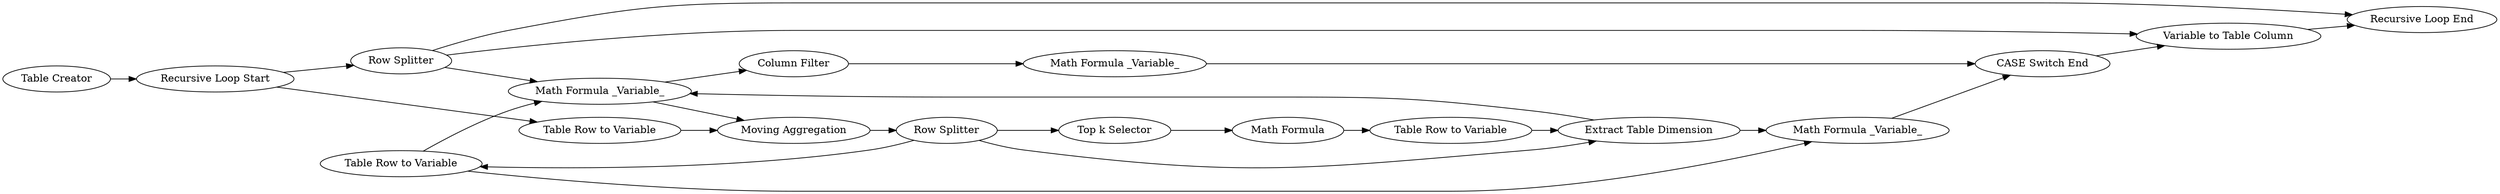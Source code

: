 digraph {
	7 -> 19
	2 -> 5
	2 -> 16
	6 -> 8
	16 -> 15
	19 -> 3
	8 -> 19
	11 -> 8
	21 -> 20
	14 -> 15
	16 -> 14
	1 -> 2
	10 -> 12
	7 -> 18
	19 -> 22
	6 -> 10
	18 -> 20
	6 -> 7
	12 -> 11
	3 -> 6
	5 -> 3
	16 -> 19
	20 -> 14
	22 -> 21
	8 -> 18
	5 [label="Table Row to Variable"]
	16 [label="Row Splitter"]
	14 [label="Variable to Table Column"]
	20 [label="CASE Switch End"]
	1 [label="Table Creator"]
	7 [label="Table Row to Variable"]
	22 [label="Column Filter"]
	11 [label="Table Row to Variable"]
	21 [label="Math Formula _Variable_"]
	18 [label="Math Formula _Variable_"]
	6 [label="Row Splitter"]
	8 [label="Extract Table Dimension"]
	15 [label="Recursive Loop End"]
	12 [label="Math Formula"]
	3 [label="Moving Aggregation"]
	2 [label="Recursive Loop Start"]
	10 [label="Top k Selector"]
	19 [label="Math Formula _Variable_"]
	rankdir=LR
}

